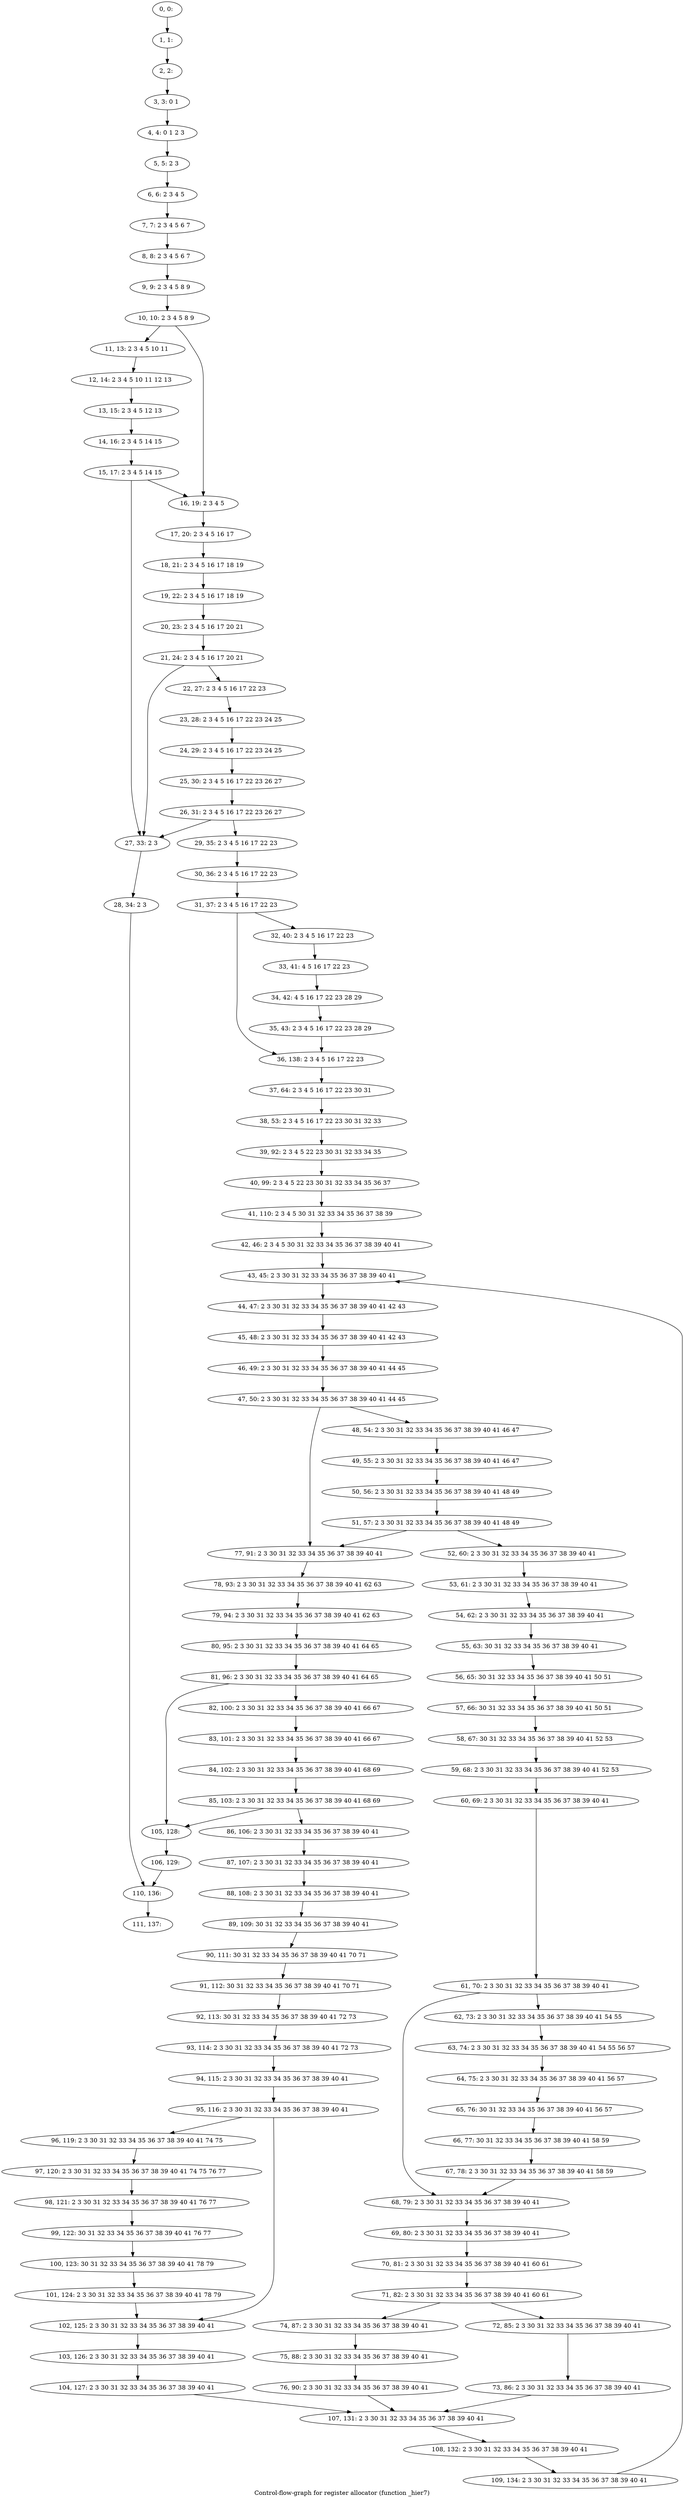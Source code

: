 digraph G {
graph [label="Control-flow-graph for register allocator (function _hier7)"]
0[label="0, 0: "];
1[label="1, 1: "];
2[label="2, 2: "];
3[label="3, 3: 0 1 "];
4[label="4, 4: 0 1 2 3 "];
5[label="5, 5: 2 3 "];
6[label="6, 6: 2 3 4 5 "];
7[label="7, 7: 2 3 4 5 6 7 "];
8[label="8, 8: 2 3 4 5 6 7 "];
9[label="9, 9: 2 3 4 5 8 9 "];
10[label="10, 10: 2 3 4 5 8 9 "];
11[label="11, 13: 2 3 4 5 10 11 "];
12[label="12, 14: 2 3 4 5 10 11 12 13 "];
13[label="13, 15: 2 3 4 5 12 13 "];
14[label="14, 16: 2 3 4 5 14 15 "];
15[label="15, 17: 2 3 4 5 14 15 "];
16[label="16, 19: 2 3 4 5 "];
17[label="17, 20: 2 3 4 5 16 17 "];
18[label="18, 21: 2 3 4 5 16 17 18 19 "];
19[label="19, 22: 2 3 4 5 16 17 18 19 "];
20[label="20, 23: 2 3 4 5 16 17 20 21 "];
21[label="21, 24: 2 3 4 5 16 17 20 21 "];
22[label="22, 27: 2 3 4 5 16 17 22 23 "];
23[label="23, 28: 2 3 4 5 16 17 22 23 24 25 "];
24[label="24, 29: 2 3 4 5 16 17 22 23 24 25 "];
25[label="25, 30: 2 3 4 5 16 17 22 23 26 27 "];
26[label="26, 31: 2 3 4 5 16 17 22 23 26 27 "];
27[label="27, 33: 2 3 "];
28[label="28, 34: 2 3 "];
29[label="29, 35: 2 3 4 5 16 17 22 23 "];
30[label="30, 36: 2 3 4 5 16 17 22 23 "];
31[label="31, 37: 2 3 4 5 16 17 22 23 "];
32[label="32, 40: 2 3 4 5 16 17 22 23 "];
33[label="33, 41: 4 5 16 17 22 23 "];
34[label="34, 42: 4 5 16 17 22 23 28 29 "];
35[label="35, 43: 2 3 4 5 16 17 22 23 28 29 "];
36[label="36, 138: 2 3 4 5 16 17 22 23 "];
37[label="37, 64: 2 3 4 5 16 17 22 23 30 31 "];
38[label="38, 53: 2 3 4 5 16 17 22 23 30 31 32 33 "];
39[label="39, 92: 2 3 4 5 22 23 30 31 32 33 34 35 "];
40[label="40, 99: 2 3 4 5 22 23 30 31 32 33 34 35 36 37 "];
41[label="41, 110: 2 3 4 5 30 31 32 33 34 35 36 37 38 39 "];
42[label="42, 46: 2 3 4 5 30 31 32 33 34 35 36 37 38 39 40 41 "];
43[label="43, 45: 2 3 30 31 32 33 34 35 36 37 38 39 40 41 "];
44[label="44, 47: 2 3 30 31 32 33 34 35 36 37 38 39 40 41 42 43 "];
45[label="45, 48: 2 3 30 31 32 33 34 35 36 37 38 39 40 41 42 43 "];
46[label="46, 49: 2 3 30 31 32 33 34 35 36 37 38 39 40 41 44 45 "];
47[label="47, 50: 2 3 30 31 32 33 34 35 36 37 38 39 40 41 44 45 "];
48[label="48, 54: 2 3 30 31 32 33 34 35 36 37 38 39 40 41 46 47 "];
49[label="49, 55: 2 3 30 31 32 33 34 35 36 37 38 39 40 41 46 47 "];
50[label="50, 56: 2 3 30 31 32 33 34 35 36 37 38 39 40 41 48 49 "];
51[label="51, 57: 2 3 30 31 32 33 34 35 36 37 38 39 40 41 48 49 "];
52[label="52, 60: 2 3 30 31 32 33 34 35 36 37 38 39 40 41 "];
53[label="53, 61: 2 3 30 31 32 33 34 35 36 37 38 39 40 41 "];
54[label="54, 62: 2 3 30 31 32 33 34 35 36 37 38 39 40 41 "];
55[label="55, 63: 30 31 32 33 34 35 36 37 38 39 40 41 "];
56[label="56, 65: 30 31 32 33 34 35 36 37 38 39 40 41 50 51 "];
57[label="57, 66: 30 31 32 33 34 35 36 37 38 39 40 41 50 51 "];
58[label="58, 67: 30 31 32 33 34 35 36 37 38 39 40 41 52 53 "];
59[label="59, 68: 2 3 30 31 32 33 34 35 36 37 38 39 40 41 52 53 "];
60[label="60, 69: 2 3 30 31 32 33 34 35 36 37 38 39 40 41 "];
61[label="61, 70: 2 3 30 31 32 33 34 35 36 37 38 39 40 41 "];
62[label="62, 73: 2 3 30 31 32 33 34 35 36 37 38 39 40 41 54 55 "];
63[label="63, 74: 2 3 30 31 32 33 34 35 36 37 38 39 40 41 54 55 56 57 "];
64[label="64, 75: 2 3 30 31 32 33 34 35 36 37 38 39 40 41 56 57 "];
65[label="65, 76: 30 31 32 33 34 35 36 37 38 39 40 41 56 57 "];
66[label="66, 77: 30 31 32 33 34 35 36 37 38 39 40 41 58 59 "];
67[label="67, 78: 2 3 30 31 32 33 34 35 36 37 38 39 40 41 58 59 "];
68[label="68, 79: 2 3 30 31 32 33 34 35 36 37 38 39 40 41 "];
69[label="69, 80: 2 3 30 31 32 33 34 35 36 37 38 39 40 41 "];
70[label="70, 81: 2 3 30 31 32 33 34 35 36 37 38 39 40 41 60 61 "];
71[label="71, 82: 2 3 30 31 32 33 34 35 36 37 38 39 40 41 60 61 "];
72[label="72, 85: 2 3 30 31 32 33 34 35 36 37 38 39 40 41 "];
73[label="73, 86: 2 3 30 31 32 33 34 35 36 37 38 39 40 41 "];
74[label="74, 87: 2 3 30 31 32 33 34 35 36 37 38 39 40 41 "];
75[label="75, 88: 2 3 30 31 32 33 34 35 36 37 38 39 40 41 "];
76[label="76, 90: 2 3 30 31 32 33 34 35 36 37 38 39 40 41 "];
77[label="77, 91: 2 3 30 31 32 33 34 35 36 37 38 39 40 41 "];
78[label="78, 93: 2 3 30 31 32 33 34 35 36 37 38 39 40 41 62 63 "];
79[label="79, 94: 2 3 30 31 32 33 34 35 36 37 38 39 40 41 62 63 "];
80[label="80, 95: 2 3 30 31 32 33 34 35 36 37 38 39 40 41 64 65 "];
81[label="81, 96: 2 3 30 31 32 33 34 35 36 37 38 39 40 41 64 65 "];
82[label="82, 100: 2 3 30 31 32 33 34 35 36 37 38 39 40 41 66 67 "];
83[label="83, 101: 2 3 30 31 32 33 34 35 36 37 38 39 40 41 66 67 "];
84[label="84, 102: 2 3 30 31 32 33 34 35 36 37 38 39 40 41 68 69 "];
85[label="85, 103: 2 3 30 31 32 33 34 35 36 37 38 39 40 41 68 69 "];
86[label="86, 106: 2 3 30 31 32 33 34 35 36 37 38 39 40 41 "];
87[label="87, 107: 2 3 30 31 32 33 34 35 36 37 38 39 40 41 "];
88[label="88, 108: 2 3 30 31 32 33 34 35 36 37 38 39 40 41 "];
89[label="89, 109: 30 31 32 33 34 35 36 37 38 39 40 41 "];
90[label="90, 111: 30 31 32 33 34 35 36 37 38 39 40 41 70 71 "];
91[label="91, 112: 30 31 32 33 34 35 36 37 38 39 40 41 70 71 "];
92[label="92, 113: 30 31 32 33 34 35 36 37 38 39 40 41 72 73 "];
93[label="93, 114: 2 3 30 31 32 33 34 35 36 37 38 39 40 41 72 73 "];
94[label="94, 115: 2 3 30 31 32 33 34 35 36 37 38 39 40 41 "];
95[label="95, 116: 2 3 30 31 32 33 34 35 36 37 38 39 40 41 "];
96[label="96, 119: 2 3 30 31 32 33 34 35 36 37 38 39 40 41 74 75 "];
97[label="97, 120: 2 3 30 31 32 33 34 35 36 37 38 39 40 41 74 75 76 77 "];
98[label="98, 121: 2 3 30 31 32 33 34 35 36 37 38 39 40 41 76 77 "];
99[label="99, 122: 30 31 32 33 34 35 36 37 38 39 40 41 76 77 "];
100[label="100, 123: 30 31 32 33 34 35 36 37 38 39 40 41 78 79 "];
101[label="101, 124: 2 3 30 31 32 33 34 35 36 37 38 39 40 41 78 79 "];
102[label="102, 125: 2 3 30 31 32 33 34 35 36 37 38 39 40 41 "];
103[label="103, 126: 2 3 30 31 32 33 34 35 36 37 38 39 40 41 "];
104[label="104, 127: 2 3 30 31 32 33 34 35 36 37 38 39 40 41 "];
105[label="105, 128: "];
106[label="106, 129: "];
107[label="107, 131: 2 3 30 31 32 33 34 35 36 37 38 39 40 41 "];
108[label="108, 132: 2 3 30 31 32 33 34 35 36 37 38 39 40 41 "];
109[label="109, 134: 2 3 30 31 32 33 34 35 36 37 38 39 40 41 "];
110[label="110, 136: "];
111[label="111, 137: "];
0->1 ;
1->2 ;
2->3 ;
3->4 ;
4->5 ;
5->6 ;
6->7 ;
7->8 ;
8->9 ;
9->10 ;
10->11 ;
10->16 ;
11->12 ;
12->13 ;
13->14 ;
14->15 ;
15->16 ;
15->27 ;
16->17 ;
17->18 ;
18->19 ;
19->20 ;
20->21 ;
21->22 ;
21->27 ;
22->23 ;
23->24 ;
24->25 ;
25->26 ;
26->27 ;
26->29 ;
27->28 ;
28->110 ;
29->30 ;
30->31 ;
31->32 ;
31->36 ;
32->33 ;
33->34 ;
34->35 ;
35->36 ;
36->37 ;
37->38 ;
38->39 ;
39->40 ;
40->41 ;
41->42 ;
42->43 ;
43->44 ;
44->45 ;
45->46 ;
46->47 ;
47->48 ;
47->77 ;
48->49 ;
49->50 ;
50->51 ;
51->52 ;
51->77 ;
52->53 ;
53->54 ;
54->55 ;
55->56 ;
56->57 ;
57->58 ;
58->59 ;
59->60 ;
60->61 ;
61->62 ;
61->68 ;
62->63 ;
63->64 ;
64->65 ;
65->66 ;
66->67 ;
67->68 ;
68->69 ;
69->70 ;
70->71 ;
71->72 ;
71->74 ;
72->73 ;
73->107 ;
74->75 ;
75->76 ;
76->107 ;
77->78 ;
78->79 ;
79->80 ;
80->81 ;
81->82 ;
81->105 ;
82->83 ;
83->84 ;
84->85 ;
85->86 ;
85->105 ;
86->87 ;
87->88 ;
88->89 ;
89->90 ;
90->91 ;
91->92 ;
92->93 ;
93->94 ;
94->95 ;
95->96 ;
95->102 ;
96->97 ;
97->98 ;
98->99 ;
99->100 ;
100->101 ;
101->102 ;
102->103 ;
103->104 ;
104->107 ;
105->106 ;
106->110 ;
107->108 ;
108->109 ;
109->43 ;
110->111 ;
}

